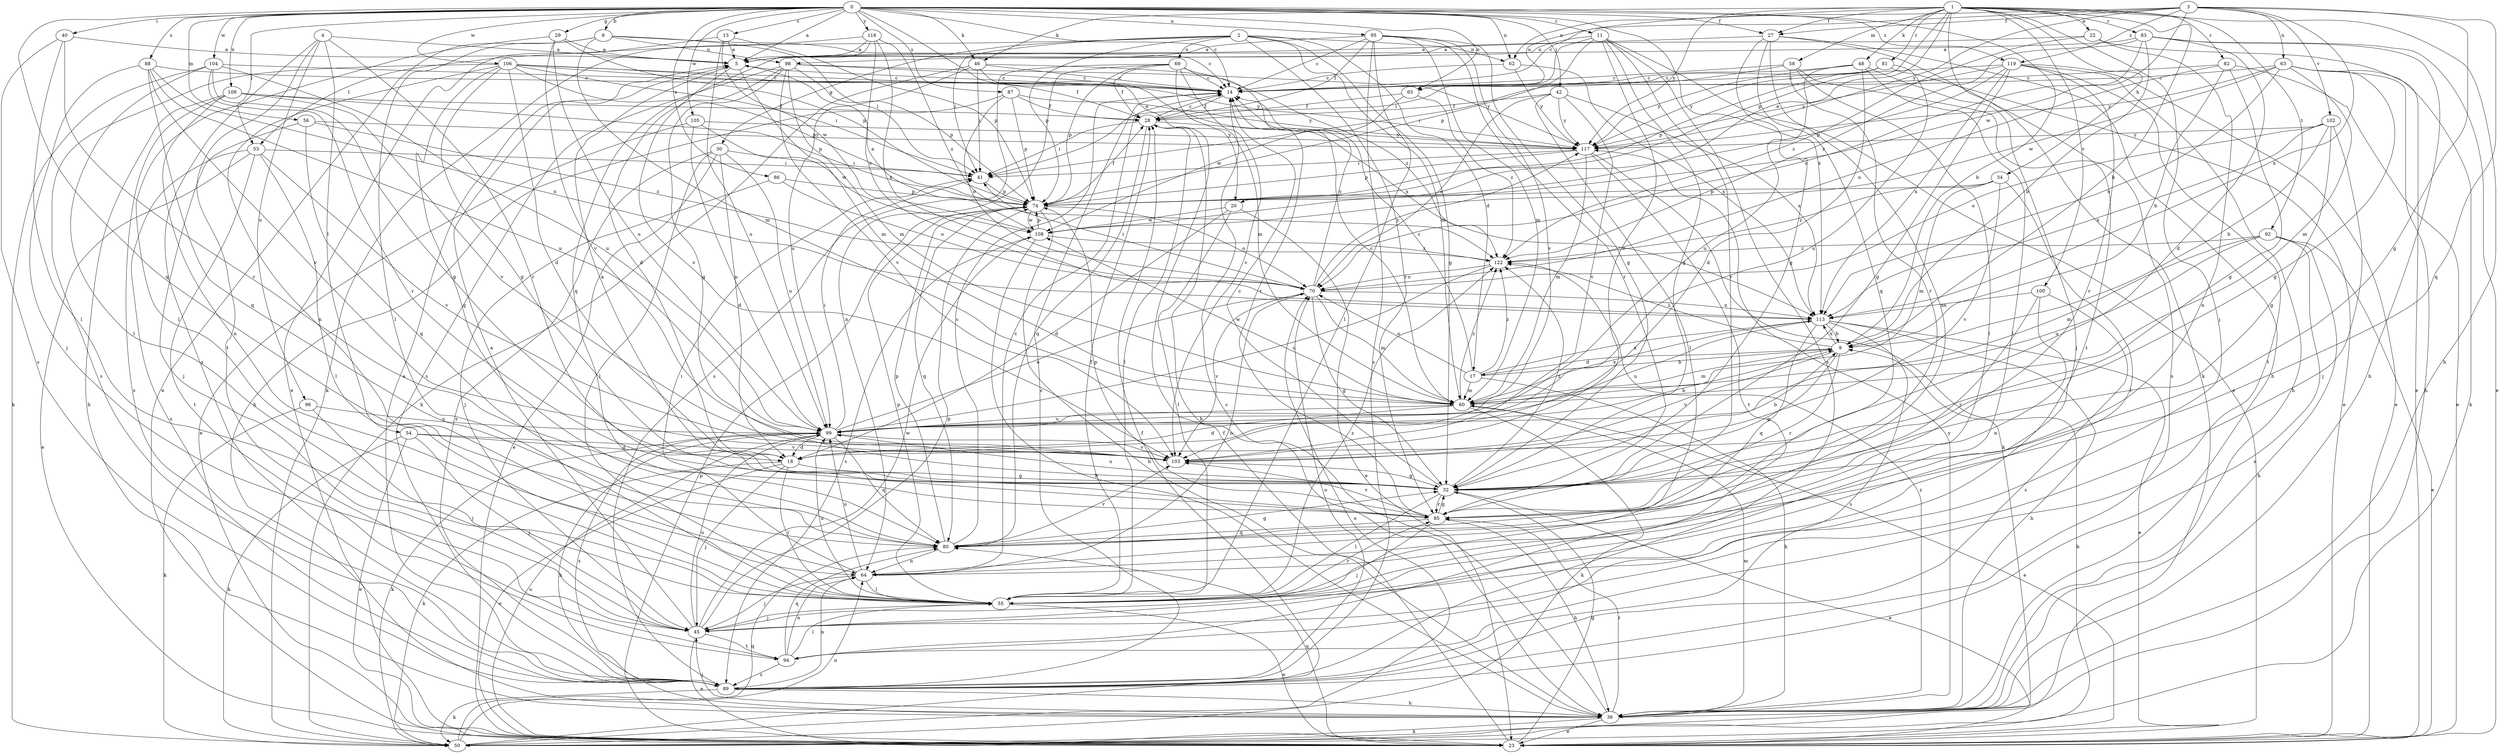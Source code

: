 strict digraph  {
0;
1;
2;
3;
4;
5;
8;
9;
11;
13;
14;
17;
18;
20;
22;
23;
27;
28;
29;
30;
32;
34;
36;
40;
41;
42;
45;
46;
48;
50;
53;
54;
55;
56;
58;
60;
62;
63;
64;
65;
69;
70;
74;
80;
81;
82;
83;
85;
86;
87;
88;
89;
92;
94;
95;
96;
98;
99;
100;
102;
103;
104;
105;
106;
108;
109;
113;
116;
117;
119;
122;
0 -> 5  [label=a];
0 -> 8  [label=b];
0 -> 9  [label=b];
0 -> 11  [label=c];
0 -> 13  [label=c];
0 -> 14  [label=c];
0 -> 20  [label=e];
0 -> 27  [label=f];
0 -> 29  [label=g];
0 -> 40  [label=i];
0 -> 42  [label=j];
0 -> 46  [label=k];
0 -> 53  [label=l];
0 -> 56  [label=m];
0 -> 62  [label=n];
0 -> 65  [label=o];
0 -> 80  [label=q];
0 -> 86  [label=s];
0 -> 87  [label=s];
0 -> 88  [label=s];
0 -> 95  [label=u];
0 -> 104  [label=w];
0 -> 105  [label=w];
0 -> 106  [label=w];
0 -> 109  [label=x];
0 -> 113  [label=x];
0 -> 116  [label=y];
0 -> 119  [label=z];
1 -> 9  [label=b];
1 -> 20  [label=e];
1 -> 22  [label=e];
1 -> 27  [label=f];
1 -> 34  [label=h];
1 -> 36  [label=h];
1 -> 45  [label=j];
1 -> 46  [label=k];
1 -> 48  [label=k];
1 -> 50  [label=k];
1 -> 58  [label=m];
1 -> 65  [label=o];
1 -> 74  [label=p];
1 -> 81  [label=r];
1 -> 82  [label=r];
1 -> 83  [label=r];
1 -> 92  [label=t];
1 -> 100  [label=v];
1 -> 117  [label=y];
2 -> 17  [label=d];
2 -> 30  [label=g];
2 -> 32  [label=g];
2 -> 41  [label=i];
2 -> 53  [label=l];
2 -> 60  [label=m];
2 -> 62  [label=n];
2 -> 69  [label=o];
2 -> 74  [label=p];
2 -> 85  [label=r];
3 -> 14  [label=c];
3 -> 27  [label=f];
3 -> 32  [label=g];
3 -> 62  [label=n];
3 -> 63  [label=n];
3 -> 80  [label=q];
3 -> 102  [label=v];
3 -> 108  [label=w];
3 -> 113  [label=x];
3 -> 117  [label=y];
3 -> 119  [label=z];
4 -> 5  [label=a];
4 -> 54  [label=l];
4 -> 85  [label=r];
4 -> 89  [label=s];
4 -> 94  [label=t];
4 -> 96  [label=u];
5 -> 14  [label=c];
5 -> 60  [label=m];
5 -> 103  [label=v];
8 -> 14  [label=c];
8 -> 23  [label=e];
8 -> 41  [label=i];
8 -> 55  [label=l];
8 -> 60  [label=m];
8 -> 98  [label=u];
9 -> 17  [label=d];
9 -> 32  [label=g];
9 -> 60  [label=m];
9 -> 85  [label=r];
9 -> 103  [label=v];
9 -> 113  [label=x];
9 -> 122  [label=z];
11 -> 23  [label=e];
11 -> 32  [label=g];
11 -> 41  [label=i];
11 -> 74  [label=p];
11 -> 85  [label=r];
11 -> 89  [label=s];
11 -> 98  [label=u];
11 -> 103  [label=v];
13 -> 5  [label=a];
13 -> 23  [label=e];
13 -> 74  [label=p];
13 -> 99  [label=u];
13 -> 108  [label=w];
14 -> 28  [label=f];
17 -> 9  [label=b];
17 -> 14  [label=c];
17 -> 36  [label=h];
17 -> 60  [label=m];
17 -> 70  [label=o];
17 -> 113  [label=x];
17 -> 122  [label=z];
18 -> 23  [label=e];
18 -> 32  [label=g];
18 -> 45  [label=j];
18 -> 50  [label=k];
18 -> 55  [label=l];
20 -> 18  [label=d];
20 -> 23  [label=e];
20 -> 55  [label=l];
20 -> 108  [label=w];
22 -> 5  [label=a];
22 -> 23  [label=e];
22 -> 64  [label=n];
22 -> 122  [label=z];
23 -> 28  [label=f];
23 -> 32  [label=g];
23 -> 74  [label=p];
23 -> 80  [label=q];
23 -> 99  [label=u];
27 -> 5  [label=a];
27 -> 32  [label=g];
27 -> 36  [label=h];
27 -> 64  [label=n];
27 -> 80  [label=q];
27 -> 94  [label=t];
28 -> 14  [label=c];
28 -> 36  [label=h];
28 -> 41  [label=i];
28 -> 55  [label=l];
28 -> 80  [label=q];
28 -> 117  [label=y];
29 -> 5  [label=a];
29 -> 55  [label=l];
29 -> 74  [label=p];
29 -> 99  [label=u];
29 -> 103  [label=v];
30 -> 18  [label=d];
30 -> 23  [label=e];
30 -> 41  [label=i];
30 -> 55  [label=l];
30 -> 89  [label=s];
30 -> 99  [label=u];
32 -> 5  [label=a];
32 -> 14  [label=c];
32 -> 23  [label=e];
32 -> 55  [label=l];
32 -> 85  [label=r];
32 -> 99  [label=u];
32 -> 122  [label=z];
34 -> 55  [label=l];
34 -> 60  [label=m];
34 -> 74  [label=p];
34 -> 103  [label=v];
34 -> 122  [label=z];
36 -> 14  [label=c];
36 -> 23  [label=e];
36 -> 45  [label=j];
36 -> 50  [label=k];
36 -> 60  [label=m];
36 -> 85  [label=r];
36 -> 117  [label=y];
36 -> 122  [label=z];
40 -> 5  [label=a];
40 -> 55  [label=l];
40 -> 85  [label=r];
40 -> 89  [label=s];
41 -> 74  [label=p];
42 -> 28  [label=f];
42 -> 55  [label=l];
42 -> 70  [label=o];
42 -> 103  [label=v];
42 -> 113  [label=x];
42 -> 117  [label=y];
45 -> 5  [label=a];
45 -> 23  [label=e];
45 -> 74  [label=p];
45 -> 94  [label=t];
45 -> 99  [label=u];
45 -> 108  [label=w];
46 -> 14  [label=c];
46 -> 41  [label=i];
46 -> 50  [label=k];
46 -> 99  [label=u];
46 -> 113  [label=x];
46 -> 122  [label=z];
48 -> 14  [label=c];
48 -> 18  [label=d];
48 -> 45  [label=j];
48 -> 55  [label=l];
48 -> 99  [label=u];
48 -> 117  [label=y];
50 -> 9  [label=b];
50 -> 28  [label=f];
50 -> 64  [label=n];
50 -> 70  [label=o];
50 -> 80  [label=q];
53 -> 23  [label=e];
53 -> 41  [label=i];
53 -> 55  [label=l];
53 -> 89  [label=s];
53 -> 94  [label=t];
53 -> 103  [label=v];
54 -> 18  [label=d];
54 -> 23  [label=e];
54 -> 45  [label=j];
54 -> 50  [label=k];
54 -> 103  [label=v];
55 -> 23  [label=e];
55 -> 28  [label=f];
55 -> 45  [label=j];
55 -> 74  [label=p];
55 -> 85  [label=r];
55 -> 99  [label=u];
55 -> 122  [label=z];
56 -> 45  [label=j];
56 -> 80  [label=q];
56 -> 117  [label=y];
56 -> 122  [label=z];
58 -> 14  [label=c];
58 -> 41  [label=i];
58 -> 55  [label=l];
58 -> 85  [label=r];
58 -> 89  [label=s];
60 -> 14  [label=c];
60 -> 18  [label=d];
60 -> 23  [label=e];
60 -> 50  [label=k];
60 -> 99  [label=u];
60 -> 108  [label=w];
60 -> 113  [label=x];
60 -> 122  [label=z];
62 -> 14  [label=c];
62 -> 113  [label=x];
62 -> 117  [label=y];
63 -> 14  [label=c];
63 -> 32  [label=g];
63 -> 36  [label=h];
63 -> 50  [label=k];
63 -> 60  [label=m];
63 -> 108  [label=w];
63 -> 113  [label=x];
63 -> 117  [label=y];
64 -> 14  [label=c];
64 -> 41  [label=i];
64 -> 45  [label=j];
64 -> 55  [label=l];
64 -> 99  [label=u];
65 -> 28  [label=f];
65 -> 108  [label=w];
65 -> 122  [label=z];
69 -> 14  [label=c];
69 -> 28  [label=f];
69 -> 60  [label=m];
69 -> 64  [label=n];
69 -> 74  [label=p];
69 -> 85  [label=r];
69 -> 89  [label=s];
69 -> 103  [label=v];
70 -> 14  [label=c];
70 -> 32  [label=g];
70 -> 41  [label=i];
70 -> 60  [label=m];
70 -> 64  [label=n];
70 -> 103  [label=v];
70 -> 113  [label=x];
70 -> 117  [label=y];
74 -> 28  [label=f];
74 -> 36  [label=h];
74 -> 70  [label=o];
74 -> 80  [label=q];
74 -> 108  [label=w];
80 -> 14  [label=c];
80 -> 32  [label=g];
80 -> 64  [label=n];
80 -> 74  [label=p];
80 -> 103  [label=v];
81 -> 14  [label=c];
81 -> 23  [label=e];
81 -> 74  [label=p];
81 -> 99  [label=u];
81 -> 117  [label=y];
82 -> 9  [label=b];
82 -> 14  [label=c];
82 -> 23  [label=e];
82 -> 32  [label=g];
82 -> 70  [label=o];
83 -> 5  [label=a];
83 -> 9  [label=b];
83 -> 18  [label=d];
83 -> 23  [label=e];
83 -> 36  [label=h];
83 -> 70  [label=o];
83 -> 122  [label=z];
85 -> 32  [label=g];
85 -> 36  [label=h];
85 -> 45  [label=j];
85 -> 74  [label=p];
85 -> 80  [label=q];
85 -> 103  [label=v];
86 -> 45  [label=j];
86 -> 70  [label=o];
86 -> 74  [label=p];
87 -> 28  [label=f];
87 -> 36  [label=h];
87 -> 70  [label=o];
87 -> 74  [label=p];
87 -> 117  [label=y];
88 -> 14  [label=c];
88 -> 45  [label=j];
88 -> 80  [label=q];
88 -> 99  [label=u];
88 -> 103  [label=v];
88 -> 113  [label=x];
89 -> 5  [label=a];
89 -> 14  [label=c];
89 -> 36  [label=h];
89 -> 50  [label=k];
89 -> 64  [label=n];
89 -> 70  [label=o];
92 -> 23  [label=e];
92 -> 36  [label=h];
92 -> 60  [label=m];
92 -> 89  [label=s];
92 -> 99  [label=u];
92 -> 122  [label=z];
94 -> 55  [label=l];
94 -> 64  [label=n];
94 -> 80  [label=q];
94 -> 89  [label=s];
95 -> 5  [label=a];
95 -> 14  [label=c];
95 -> 28  [label=f];
95 -> 32  [label=g];
95 -> 55  [label=l];
95 -> 60  [label=m];
95 -> 85  [label=r];
95 -> 89  [label=s];
95 -> 103  [label=v];
96 -> 45  [label=j];
96 -> 50  [label=k];
96 -> 99  [label=u];
98 -> 14  [label=c];
98 -> 18  [label=d];
98 -> 32  [label=g];
98 -> 60  [label=m];
98 -> 74  [label=p];
98 -> 89  [label=s];
98 -> 103  [label=v];
98 -> 117  [label=y];
99 -> 9  [label=b];
99 -> 18  [label=d];
99 -> 36  [label=h];
99 -> 41  [label=i];
99 -> 50  [label=k];
99 -> 70  [label=o];
99 -> 80  [label=q];
99 -> 89  [label=s];
99 -> 103  [label=v];
100 -> 64  [label=n];
100 -> 85  [label=r];
100 -> 89  [label=s];
100 -> 113  [label=x];
102 -> 9  [label=b];
102 -> 32  [label=g];
102 -> 45  [label=j];
102 -> 70  [label=o];
102 -> 113  [label=x];
102 -> 117  [label=y];
103 -> 9  [label=b];
103 -> 32  [label=g];
104 -> 14  [label=c];
104 -> 32  [label=g];
104 -> 50  [label=k];
104 -> 55  [label=l];
104 -> 85  [label=r];
104 -> 99  [label=u];
105 -> 23  [label=e];
105 -> 99  [label=u];
105 -> 108  [label=w];
105 -> 117  [label=y];
106 -> 14  [label=c];
106 -> 18  [label=d];
106 -> 28  [label=f];
106 -> 32  [label=g];
106 -> 41  [label=i];
106 -> 64  [label=n];
106 -> 74  [label=p];
106 -> 80  [label=q];
106 -> 89  [label=s];
106 -> 117  [label=y];
108 -> 5  [label=a];
108 -> 36  [label=h];
108 -> 74  [label=p];
108 -> 89  [label=s];
108 -> 122  [label=z];
109 -> 28  [label=f];
109 -> 36  [label=h];
109 -> 64  [label=n];
109 -> 74  [label=p];
109 -> 89  [label=s];
109 -> 103  [label=v];
113 -> 9  [label=b];
113 -> 23  [label=e];
113 -> 36  [label=h];
113 -> 80  [label=q];
113 -> 89  [label=s];
113 -> 99  [label=u];
116 -> 5  [label=a];
116 -> 50  [label=k];
116 -> 70  [label=o];
116 -> 80  [label=q];
116 -> 113  [label=x];
116 -> 122  [label=z];
117 -> 41  [label=i];
117 -> 50  [label=k];
117 -> 60  [label=m];
117 -> 74  [label=p];
117 -> 94  [label=t];
119 -> 14  [label=c];
119 -> 23  [label=e];
119 -> 32  [label=g];
119 -> 36  [label=h];
119 -> 74  [label=p];
119 -> 85  [label=r];
119 -> 94  [label=t];
119 -> 113  [label=x];
119 -> 117  [label=y];
122 -> 70  [label=o];
122 -> 99  [label=u];
}

